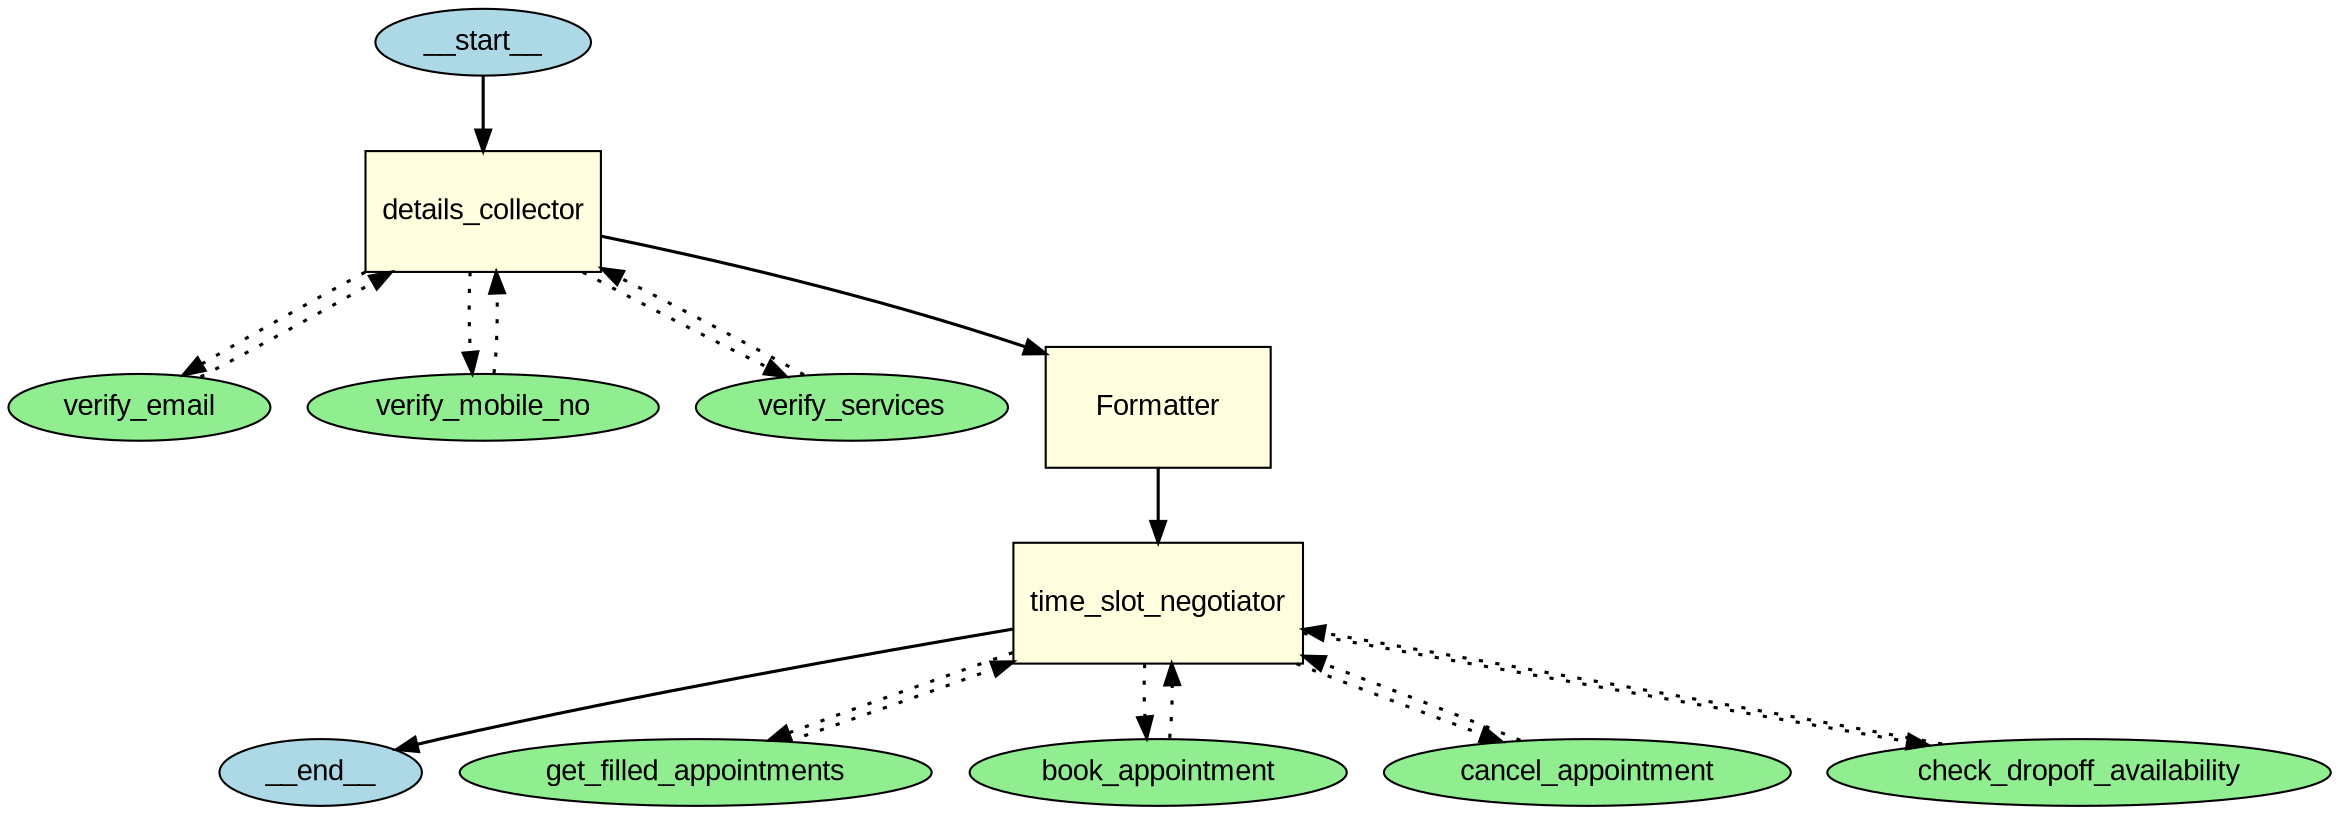 
    digraph G {
        graph [splines=true];
        node [fontname="Arial"];
        edge [penwidth=1.5];
    "__start__" [label="__start__", shape=ellipse, style=filled, fillcolor=lightblue, width=0.5, height=0.3];"__end__" [label="__end__", shape=ellipse, style=filled, fillcolor=lightblue, width=0.5, height=0.3];"details_collector" [label="details_collector", shape=box, style=filled, fillcolor=lightyellow, width=1.5, height=0.8];"verify_email" [label="verify_email", shape=ellipse, style=filled, fillcolor=lightgreen, width=0.5, height=0.3];"verify_mobile_no" [label="verify_mobile_no", shape=ellipse, style=filled, fillcolor=lightgreen, width=0.5, height=0.3];"verify_services" [label="verify_services", shape=ellipse, style=filled, fillcolor=lightgreen, width=0.5, height=0.3];"Formatter" [label="Formatter", shape=box, style=filled, style=rounded, fillcolor=lightyellow, width=1.5, height=0.8];"__start__" [label="__start__", shape=ellipse, style=filled, fillcolor=lightblue, width=0.5, height=0.3];"__end__" [label="__end__", shape=ellipse, style=filled, fillcolor=lightblue, width=0.5, height=0.3];"Formatter" [label="Formatter", shape=box, style=filled, fillcolor=lightyellow, width=1.5, height=0.8];"time_slot_negotiator" [label="time_slot_negotiator", shape=box, style=filled, style=rounded, fillcolor=lightyellow, width=1.5, height=0.8];"__start__" [label="__start__", shape=ellipse, style=filled, fillcolor=lightblue, width=0.5, height=0.3];"__end__" [label="__end__", shape=ellipse, style=filled, fillcolor=lightblue, width=0.5, height=0.3];"time_slot_negotiator" [label="time_slot_negotiator", shape=box, style=filled, fillcolor=lightyellow, width=1.5, height=0.8];"get_filled_appointments" [label="get_filled_appointments", shape=ellipse, style=filled, fillcolor=lightgreen, width=0.5, height=0.3];"book_appointment" [label="book_appointment", shape=ellipse, style=filled, fillcolor=lightgreen, width=0.5, height=0.3];"cancel_appointment" [label="cancel_appointment", shape=ellipse, style=filled, fillcolor=lightgreen, width=0.5, height=0.3];"check_dropoff_availability" [label="check_dropoff_availability", shape=ellipse, style=filled, fillcolor=lightgreen, width=0.5, height=0.3];"__start__" -> "details_collector";
        "details_collector" -> "verify_email" [style=dotted, penwidth=1.5];
        "verify_email" -> "details_collector" [style=dotted, penwidth=1.5];
        "details_collector" -> "verify_mobile_no" [style=dotted, penwidth=1.5];
        "verify_mobile_no" -> "details_collector" [style=dotted, penwidth=1.5];
        "details_collector" -> "verify_services" [style=dotted, penwidth=1.5];
        "verify_services" -> "details_collector" [style=dotted, penwidth=1.5];
            "details_collector" -> "Formatter";
            "Formatter" -> "time_slot_negotiator";
        "time_slot_negotiator" -> "get_filled_appointments" [style=dotted, penwidth=1.5];
        "get_filled_appointments" -> "time_slot_negotiator" [style=dotted, penwidth=1.5];
        "time_slot_negotiator" -> "book_appointment" [style=dotted, penwidth=1.5];
        "book_appointment" -> "time_slot_negotiator" [style=dotted, penwidth=1.5];
        "time_slot_negotiator" -> "cancel_appointment" [style=dotted, penwidth=1.5];
        "cancel_appointment" -> "time_slot_negotiator" [style=dotted, penwidth=1.5];
        "time_slot_negotiator" -> "check_dropoff_availability" [style=dotted, penwidth=1.5];
        "check_dropoff_availability" -> "time_slot_negotiator" [style=dotted, penwidth=1.5];"time_slot_negotiator" -> "__end__";}
